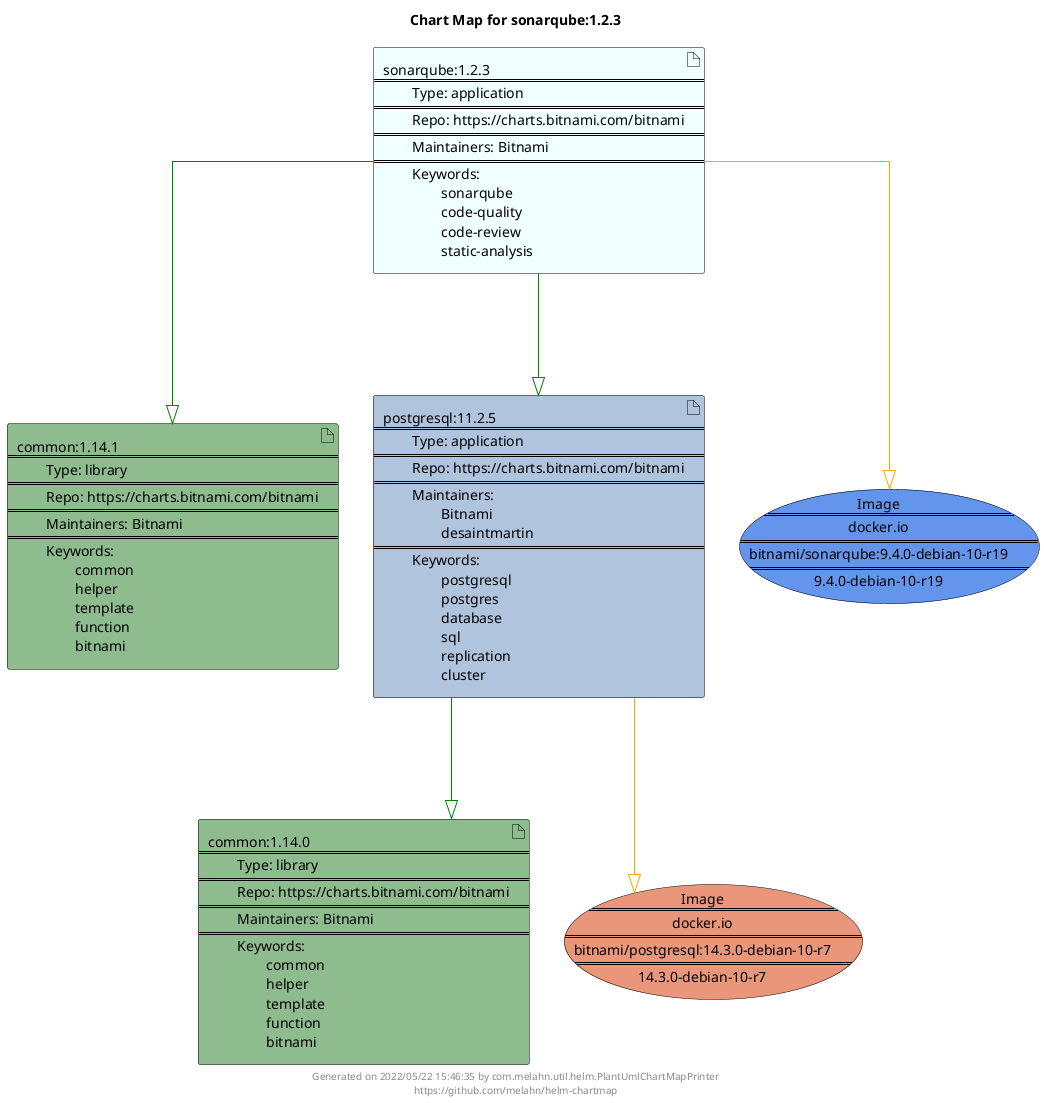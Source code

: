 @startuml
skinparam linetype ortho
skinparam backgroundColor white
skinparam usecaseBorderColor black
skinparam usecaseArrowColor LightSlateGray
skinparam artifactBorderColor black
skinparam artifactArrowColor LightSlateGray

title Chart Map for sonarqube:1.2.3

'There are 4 referenced Helm Charts
artifact "sonarqube:1.2.3\n====\n\tType: application\n====\n\tRepo: https://charts.bitnami.com/bitnami\n====\n\tMaintainers: Bitnami\n====\n\tKeywords: \n\t\tsonarqube\n\t\tcode-quality\n\t\tcode-review\n\t\tstatic-analysis" as sonarqube_1_2_3 #Azure
artifact "common:1.14.0\n====\n\tType: library\n====\n\tRepo: https://charts.bitnami.com/bitnami\n====\n\tMaintainers: Bitnami\n====\n\tKeywords: \n\t\tcommon\n\t\thelper\n\t\ttemplate\n\t\tfunction\n\t\tbitnami" as common_1_14_0 #DarkSeaGreen
artifact "common:1.14.1\n====\n\tType: library\n====\n\tRepo: https://charts.bitnami.com/bitnami\n====\n\tMaintainers: Bitnami\n====\n\tKeywords: \n\t\tcommon\n\t\thelper\n\t\ttemplate\n\t\tfunction\n\t\tbitnami" as common_1_14_1 #DarkSeaGreen
artifact "postgresql:11.2.5\n====\n\tType: application\n====\n\tRepo: https://charts.bitnami.com/bitnami\n====\n\tMaintainers: \n\t\tBitnami\n\t\tdesaintmartin\n====\n\tKeywords: \n\t\tpostgresql\n\t\tpostgres\n\t\tdatabase\n\t\tsql\n\t\treplication\n\t\tcluster" as postgresql_11_2_5 #LightSteelBlue

'There are 2 referenced Docker Images
usecase "Image\n====\ndocker.io\n====\nbitnami/postgresql:14.3.0-debian-10-r7\n====\n14.3.0-debian-10-r7" as docker_io_bitnami_postgresql_14_3_0_debian_10_r7 #DarkSalmon
usecase "Image\n====\ndocker.io\n====\nbitnami/sonarqube:9.4.0-debian-10-r19\n====\n9.4.0-debian-10-r19" as docker_io_bitnami_sonarqube_9_4_0_debian_10_r19 #CornflowerBlue

'Chart Dependencies
sonarqube_1_2_3--[#green]-|>postgresql_11_2_5
postgresql_11_2_5--[#green]-|>common_1_14_0
sonarqube_1_2_3--[#green]-|>common_1_14_1
sonarqube_1_2_3--[#orange]-|>docker_io_bitnami_sonarqube_9_4_0_debian_10_r19
postgresql_11_2_5--[#orange]-|>docker_io_bitnami_postgresql_14_3_0_debian_10_r7

center footer Generated on 2022/05/22 15:46:35 by com.melahn.util.helm.PlantUmlChartMapPrinter\nhttps://github.com/melahn/helm-chartmap
@enduml

